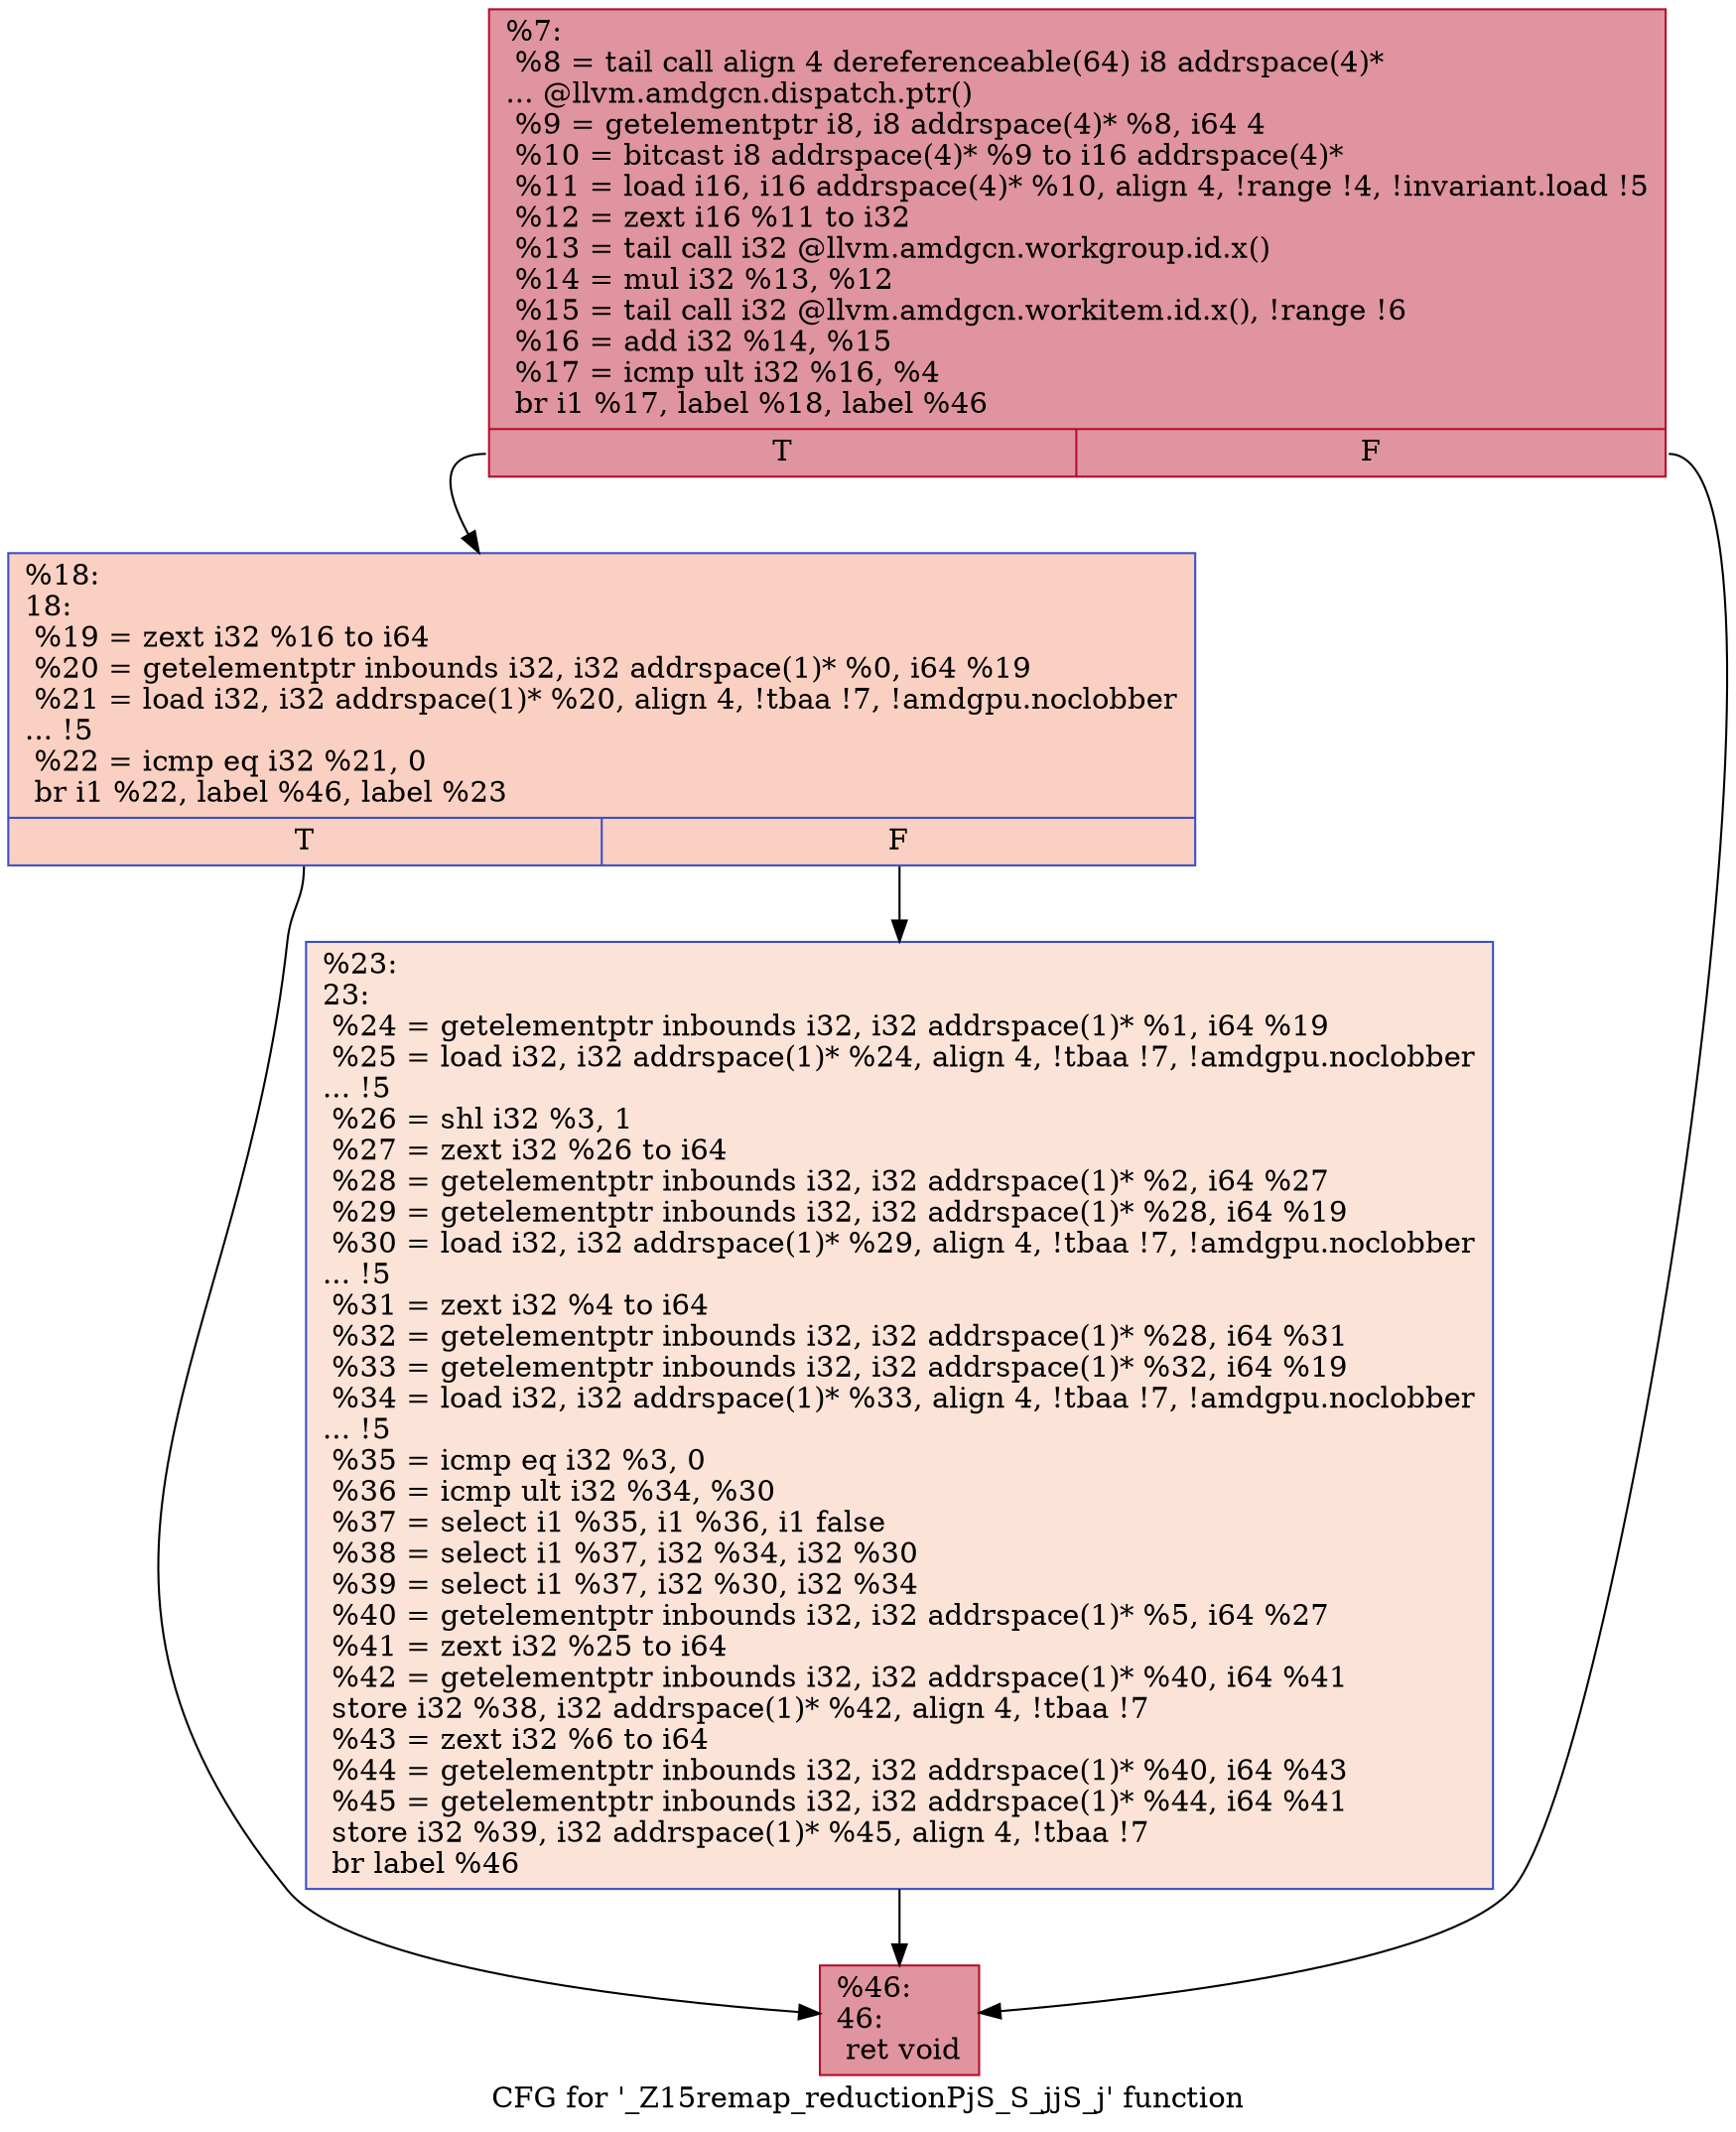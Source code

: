 digraph "CFG for '_Z15remap_reductionPjS_S_jjS_j' function" {
	label="CFG for '_Z15remap_reductionPjS_S_jjS_j' function";

	Node0x4953640 [shape=record,color="#b70d28ff", style=filled, fillcolor="#b70d2870",label="{%7:\l  %8 = tail call align 4 dereferenceable(64) i8 addrspace(4)*\l... @llvm.amdgcn.dispatch.ptr()\l  %9 = getelementptr i8, i8 addrspace(4)* %8, i64 4\l  %10 = bitcast i8 addrspace(4)* %9 to i16 addrspace(4)*\l  %11 = load i16, i16 addrspace(4)* %10, align 4, !range !4, !invariant.load !5\l  %12 = zext i16 %11 to i32\l  %13 = tail call i32 @llvm.amdgcn.workgroup.id.x()\l  %14 = mul i32 %13, %12\l  %15 = tail call i32 @llvm.amdgcn.workitem.id.x(), !range !6\l  %16 = add i32 %14, %15\l  %17 = icmp ult i32 %16, %4\l  br i1 %17, label %18, label %46\l|{<s0>T|<s1>F}}"];
	Node0x4953640:s0 -> Node0x4955590;
	Node0x4953640:s1 -> Node0x4955620;
	Node0x4955590 [shape=record,color="#3d50c3ff", style=filled, fillcolor="#f3947570",label="{%18:\l18:                                               \l  %19 = zext i32 %16 to i64\l  %20 = getelementptr inbounds i32, i32 addrspace(1)* %0, i64 %19\l  %21 = load i32, i32 addrspace(1)* %20, align 4, !tbaa !7, !amdgpu.noclobber\l... !5\l  %22 = icmp eq i32 %21, 0\l  br i1 %22, label %46, label %23\l|{<s0>T|<s1>F}}"];
	Node0x4955590:s0 -> Node0x4955620;
	Node0x4955590:s1 -> Node0x4956100;
	Node0x4956100 [shape=record,color="#3d50c3ff", style=filled, fillcolor="#f6bfa670",label="{%23:\l23:                                               \l  %24 = getelementptr inbounds i32, i32 addrspace(1)* %1, i64 %19\l  %25 = load i32, i32 addrspace(1)* %24, align 4, !tbaa !7, !amdgpu.noclobber\l... !5\l  %26 = shl i32 %3, 1\l  %27 = zext i32 %26 to i64\l  %28 = getelementptr inbounds i32, i32 addrspace(1)* %2, i64 %27\l  %29 = getelementptr inbounds i32, i32 addrspace(1)* %28, i64 %19\l  %30 = load i32, i32 addrspace(1)* %29, align 4, !tbaa !7, !amdgpu.noclobber\l... !5\l  %31 = zext i32 %4 to i64\l  %32 = getelementptr inbounds i32, i32 addrspace(1)* %28, i64 %31\l  %33 = getelementptr inbounds i32, i32 addrspace(1)* %32, i64 %19\l  %34 = load i32, i32 addrspace(1)* %33, align 4, !tbaa !7, !amdgpu.noclobber\l... !5\l  %35 = icmp eq i32 %3, 0\l  %36 = icmp ult i32 %34, %30\l  %37 = select i1 %35, i1 %36, i1 false\l  %38 = select i1 %37, i32 %34, i32 %30\l  %39 = select i1 %37, i32 %30, i32 %34\l  %40 = getelementptr inbounds i32, i32 addrspace(1)* %5, i64 %27\l  %41 = zext i32 %25 to i64\l  %42 = getelementptr inbounds i32, i32 addrspace(1)* %40, i64 %41\l  store i32 %38, i32 addrspace(1)* %42, align 4, !tbaa !7\l  %43 = zext i32 %6 to i64\l  %44 = getelementptr inbounds i32, i32 addrspace(1)* %40, i64 %43\l  %45 = getelementptr inbounds i32, i32 addrspace(1)* %44, i64 %41\l  store i32 %39, i32 addrspace(1)* %45, align 4, !tbaa !7\l  br label %46\l}"];
	Node0x4956100 -> Node0x4955620;
	Node0x4955620 [shape=record,color="#b70d28ff", style=filled, fillcolor="#b70d2870",label="{%46:\l46:                                               \l  ret void\l}"];
}
